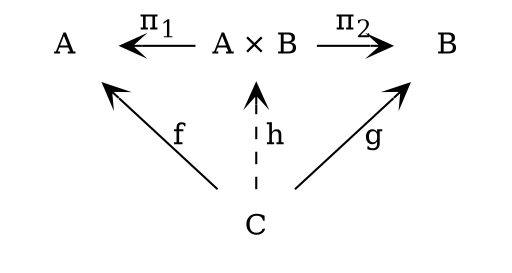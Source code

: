 digraph {
  rankdir=TB;
  node[shape=plaintext];
  edge[arrowhead=vee, arrowtail=vee];
  A -> AB [label=<&pi;<sub>1</sub>>, dir=back];
  AB -> B [label=<&pi;<sub>2</sub>>];
  AB[label=<A &times; B>];
  C -> AB [label=" h "; style=dashed];

  A -> C [label=f, dir=back];
  C -> B [label=g];
  {rank=same; A,AB,B};
}
